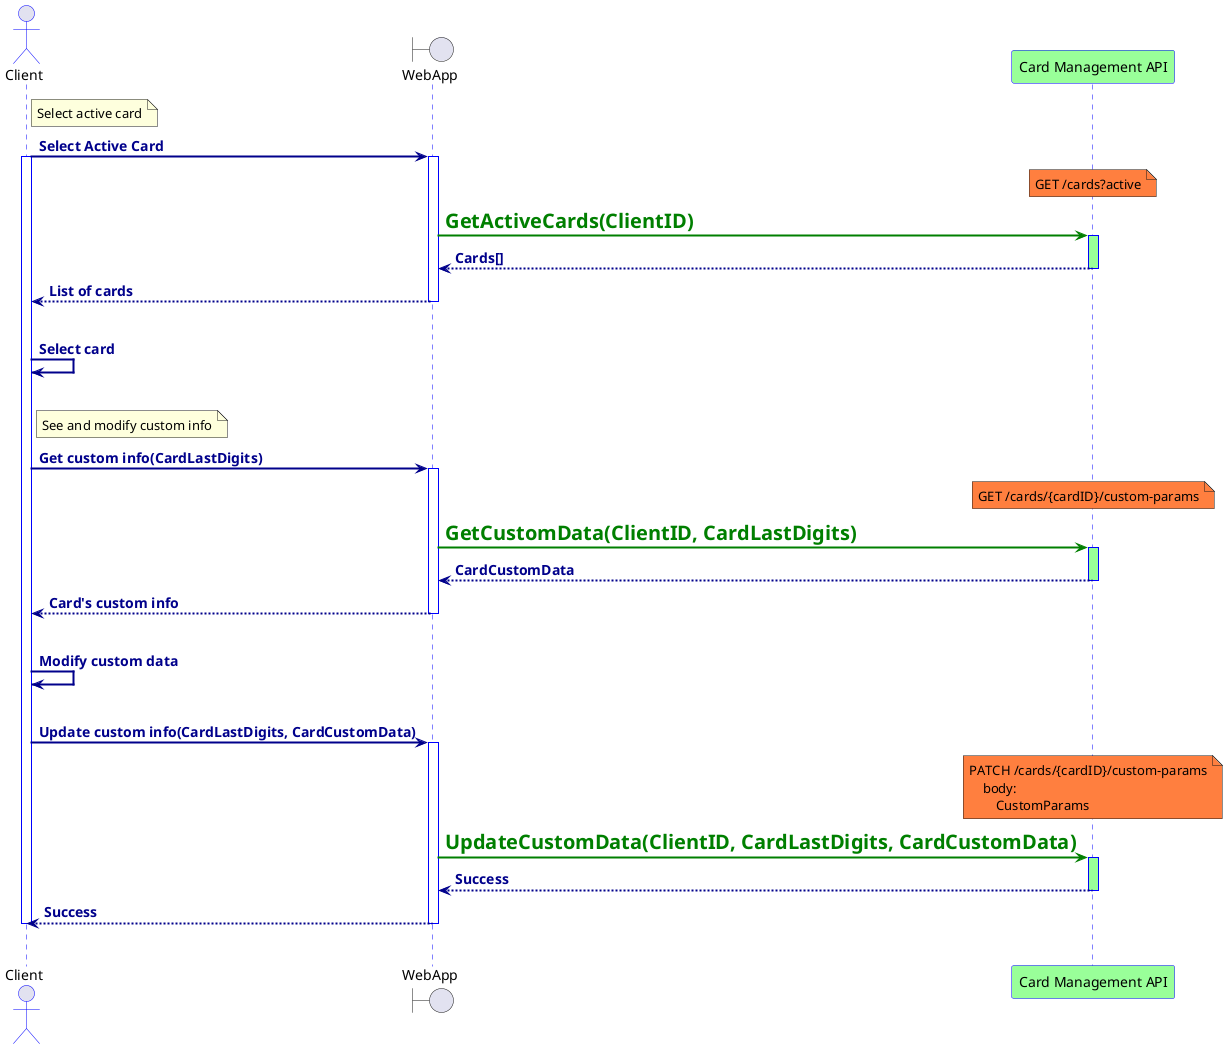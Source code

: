 @startuml

skinparam sequenceArrowThickness 2
skinparam sequence {
ArrowColor DarkBlue
LifeLineBorderColor Blue
ActorBorderColor Blue
BoundaryBorderColor Blue
ParticipantBorderColor Blue
}
skinparam arrow {
FontColor DarkBlue
FontSize 14
FontStyle bold
}

actor Client
boundary WebApp
participant "Card Management API" as CardMgmt #99FF99

note right of Client
Select active card
end note
Client->WebApp: Select Active Card
activate Client
activate WebApp
note over CardMgmt #FF7F3F
GET /cards?active
end note
WebApp-[#007F00]>CardMgmt: <font color=#007F00 size=20><b>GetActiveCards(ClientID)
activate CardMgmt #99FF99
WebApp<--CardMgmt: Cards[]
deactivate CardMgmt
Client<--WebApp: List of cards
deactivate WebApp
|||
Client->Client: Select card
|||
note right of Client
See and modify custom info
end note
Client->WebApp:Get custom info(CardLastDigits)
activate WebApp
note over CardMgmt #FF7F3F
GET /cards/{cardID}/custom-params
end note
WebApp-[#007F00]>CardMgmt: <font color=#007F00 size=20><b>GetCustomData(ClientID, CardLastDigits)
activate CardMgmt #99FF99
WebApp<--CardMgmt: CardCustomData
deactivate CardMgmt
Client<--WebApp: Card's custom info
deactivate WebApp
|||
Client->Client: Modify custom data
|||
Client->WebApp: Update custom info(CardLastDigits, CardCustomData)
activate WebApp
note over CardMgmt #FF7F3F
PATCH /cards/{cardID}/custom-params
    body:
        CustomParams
end note
WebApp-[#007F00]>CardMgmt: <font color=#007F00 size=20><b>UpdateCustomData(ClientID, CardLastDigits, CardCustomData)
activate CardMgmt #99FF99
WebApp<--CardMgmt: Success
deactivate CardMgmt
Client<--WebApp: Success
deactivate WebApp
deactivate Client
|||
@enduml